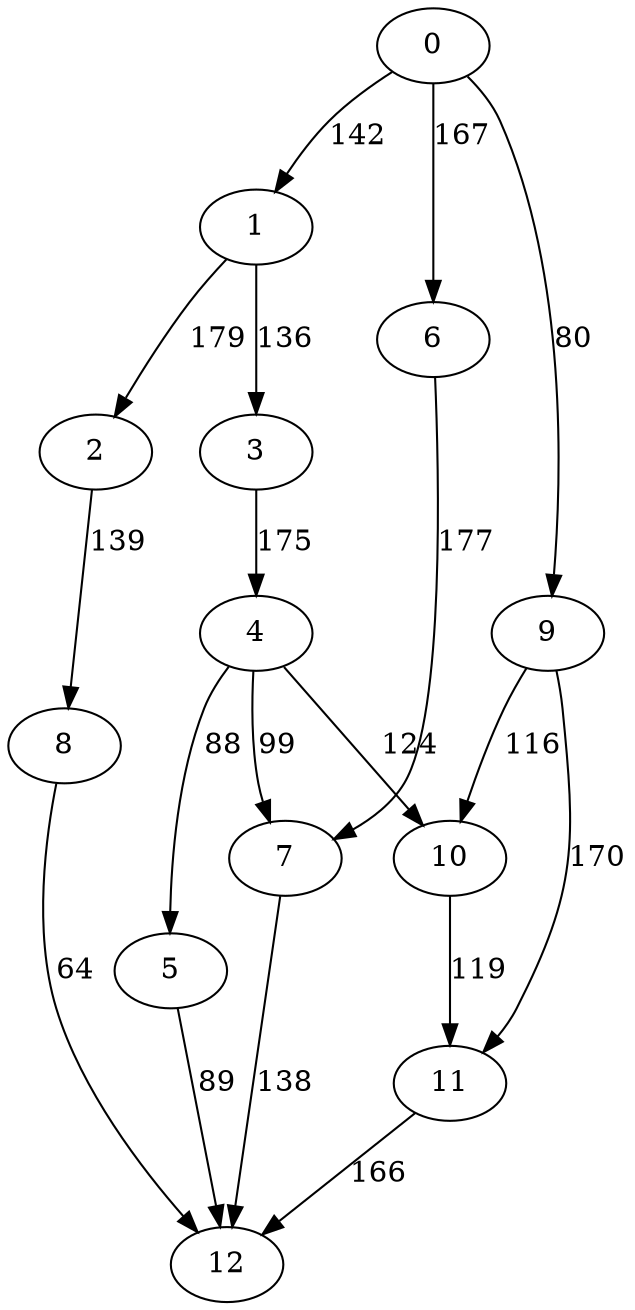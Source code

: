 digraph t20p3r7_19 {
0 -> 1 [ label = 142 ];
0 -> 6 [ label = 167 ];
0 -> 9 [ label = 80 ];
1 -> 2 [ label = 179 ];
1 -> 3 [ label = 136 ];
2 -> 8 [ label = 139 ];
3 -> 4 [ label = 175 ];
4 -> 5 [ label = 88 ];
4 -> 7 [ label = 99 ];
4 -> 10 [ label = 124 ];
5 -> 12 [ label = 89 ];
6 -> 7 [ label = 177 ];
7 -> 12 [ label = 138 ];
8 -> 12 [ label = 64 ];
9 -> 10 [ label = 116 ];
9 -> 11 [ label = 170 ];
10 -> 11 [ label = 119 ];
11 -> 12 [ label = 166 ];
 }

